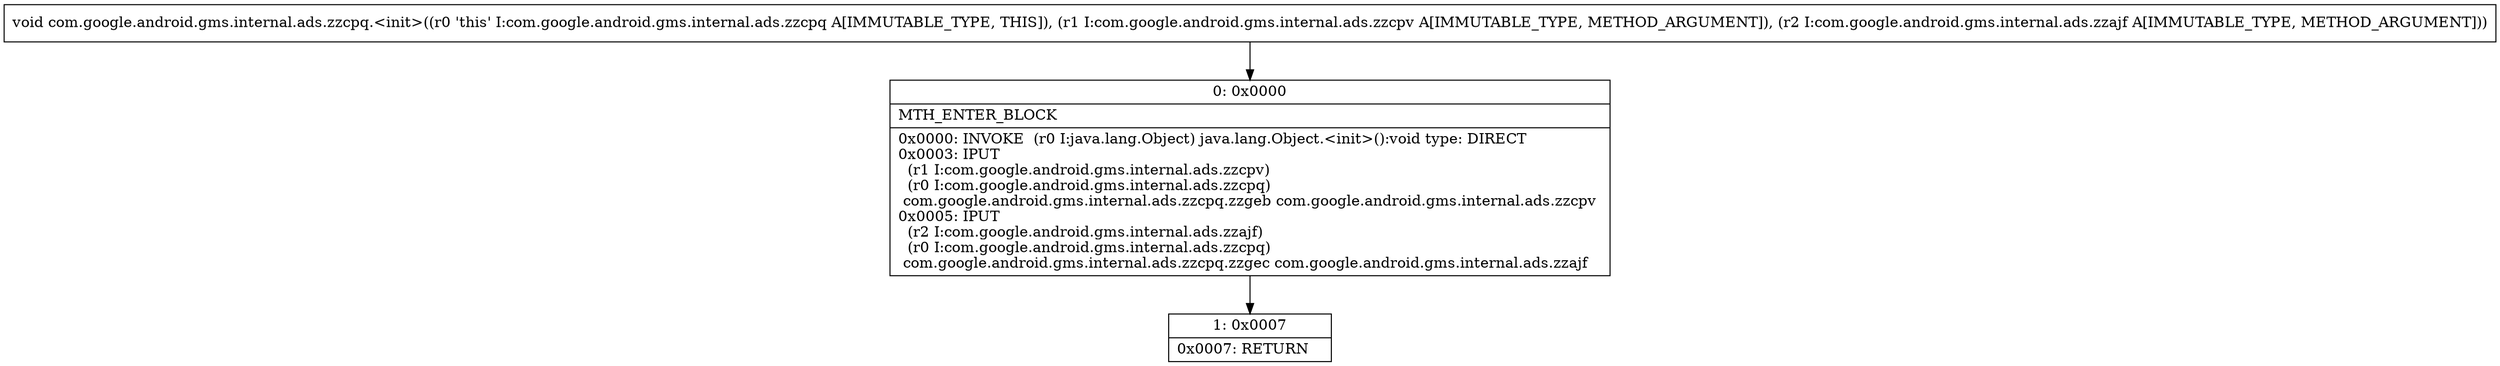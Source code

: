digraph "CFG forcom.google.android.gms.internal.ads.zzcpq.\<init\>(Lcom\/google\/android\/gms\/internal\/ads\/zzcpv;Lcom\/google\/android\/gms\/internal\/ads\/zzajf;)V" {
Node_0 [shape=record,label="{0\:\ 0x0000|MTH_ENTER_BLOCK\l|0x0000: INVOKE  (r0 I:java.lang.Object) java.lang.Object.\<init\>():void type: DIRECT \l0x0003: IPUT  \l  (r1 I:com.google.android.gms.internal.ads.zzcpv)\l  (r0 I:com.google.android.gms.internal.ads.zzcpq)\l com.google.android.gms.internal.ads.zzcpq.zzgeb com.google.android.gms.internal.ads.zzcpv \l0x0005: IPUT  \l  (r2 I:com.google.android.gms.internal.ads.zzajf)\l  (r0 I:com.google.android.gms.internal.ads.zzcpq)\l com.google.android.gms.internal.ads.zzcpq.zzgec com.google.android.gms.internal.ads.zzajf \l}"];
Node_1 [shape=record,label="{1\:\ 0x0007|0x0007: RETURN   \l}"];
MethodNode[shape=record,label="{void com.google.android.gms.internal.ads.zzcpq.\<init\>((r0 'this' I:com.google.android.gms.internal.ads.zzcpq A[IMMUTABLE_TYPE, THIS]), (r1 I:com.google.android.gms.internal.ads.zzcpv A[IMMUTABLE_TYPE, METHOD_ARGUMENT]), (r2 I:com.google.android.gms.internal.ads.zzajf A[IMMUTABLE_TYPE, METHOD_ARGUMENT])) }"];
MethodNode -> Node_0;
Node_0 -> Node_1;
}


